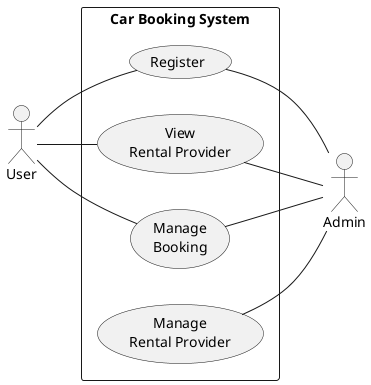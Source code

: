 @startuml Car Booking System Use Case Diagram
left to right direction
actor "User" as user
rectangle "Car Booking System" as CarBookingSystem {    
    usecase "Register" as Register
    usecase "View\nRental Provider" as ViewRental
    usecase "Manage\nBooking" as ManageBooking
    usecase "Manage\nRental Provider" as ManageRental
}

user -- Register
user -- ViewRental
user -- ManageBooking

actor "Admin" as Admin
Register -- Admin
ViewRental -- Admin
ManageBooking -- Admin
ManageRental -- Admin


@enduml